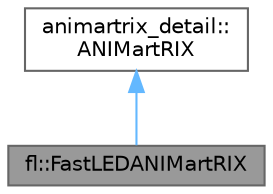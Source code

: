 digraph "fl::FastLEDANIMartRIX"
{
 // INTERACTIVE_SVG=YES
 // LATEX_PDF_SIZE
  bgcolor="transparent";
  edge [fontname=Helvetica,fontsize=10,labelfontname=Helvetica,labelfontsize=10];
  node [fontname=Helvetica,fontsize=10,shape=box,height=0.2,width=0.4];
  Node1 [id="Node000001",label="fl::FastLEDANIMartRIX",height=0.2,width=0.4,color="gray40", fillcolor="grey60", style="filled", fontcolor="black",tooltip=" "];
  Node2 -> Node1 [id="edge1_Node000001_Node000002",dir="back",color="steelblue1",style="solid",tooltip=" "];
  Node2 [id="Node000002",label="animartrix_detail::\lANIMartRIX",height=0.2,width=0.4,color="gray40", fillcolor="white", style="filled",URL="$df/d5e/classanimartrix__detail_1_1_a_n_i_mart_r_i_x.html",tooltip=" "];
}
